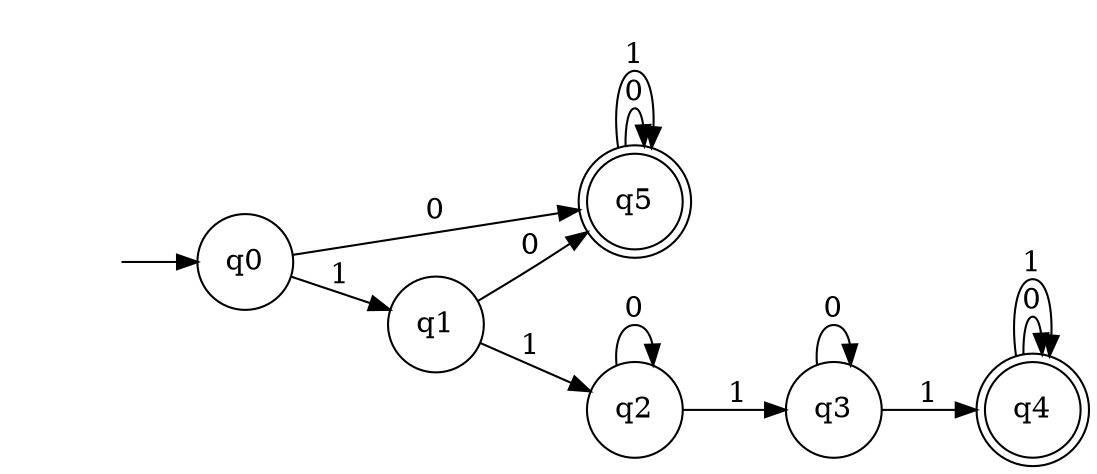 digraph afd01 {
	graph [rankdir=LR]
	"" [label="" shape=plaintext]
	q4 [label=q4 shape=doublecircle]
	q5 [label=q5 shape=doublecircle]
	q3 [label=q3 shape=circle]
	q2 [label=q2 shape=circle]
	q0 [label=q0 shape=circle]
	q1 [label=q1 shape=circle]
	"" -> q0 [label=""]
	q0 -> q5 [label=0]
	q0 -> q1 [label=1]
	q1 -> q5 [label=0]
	q1 -> q2 [label=1]
	q2 -> q2 [label=0]
	q2 -> q3 [label=1]
	q3 -> q3 [label=0]
	q3 -> q4 [label=1]
	q4 -> q4 [label=0]
	q4 -> q4 [label=1]
	q5 -> q5 [label=0]
	q5 -> q5 [label=1]
}
